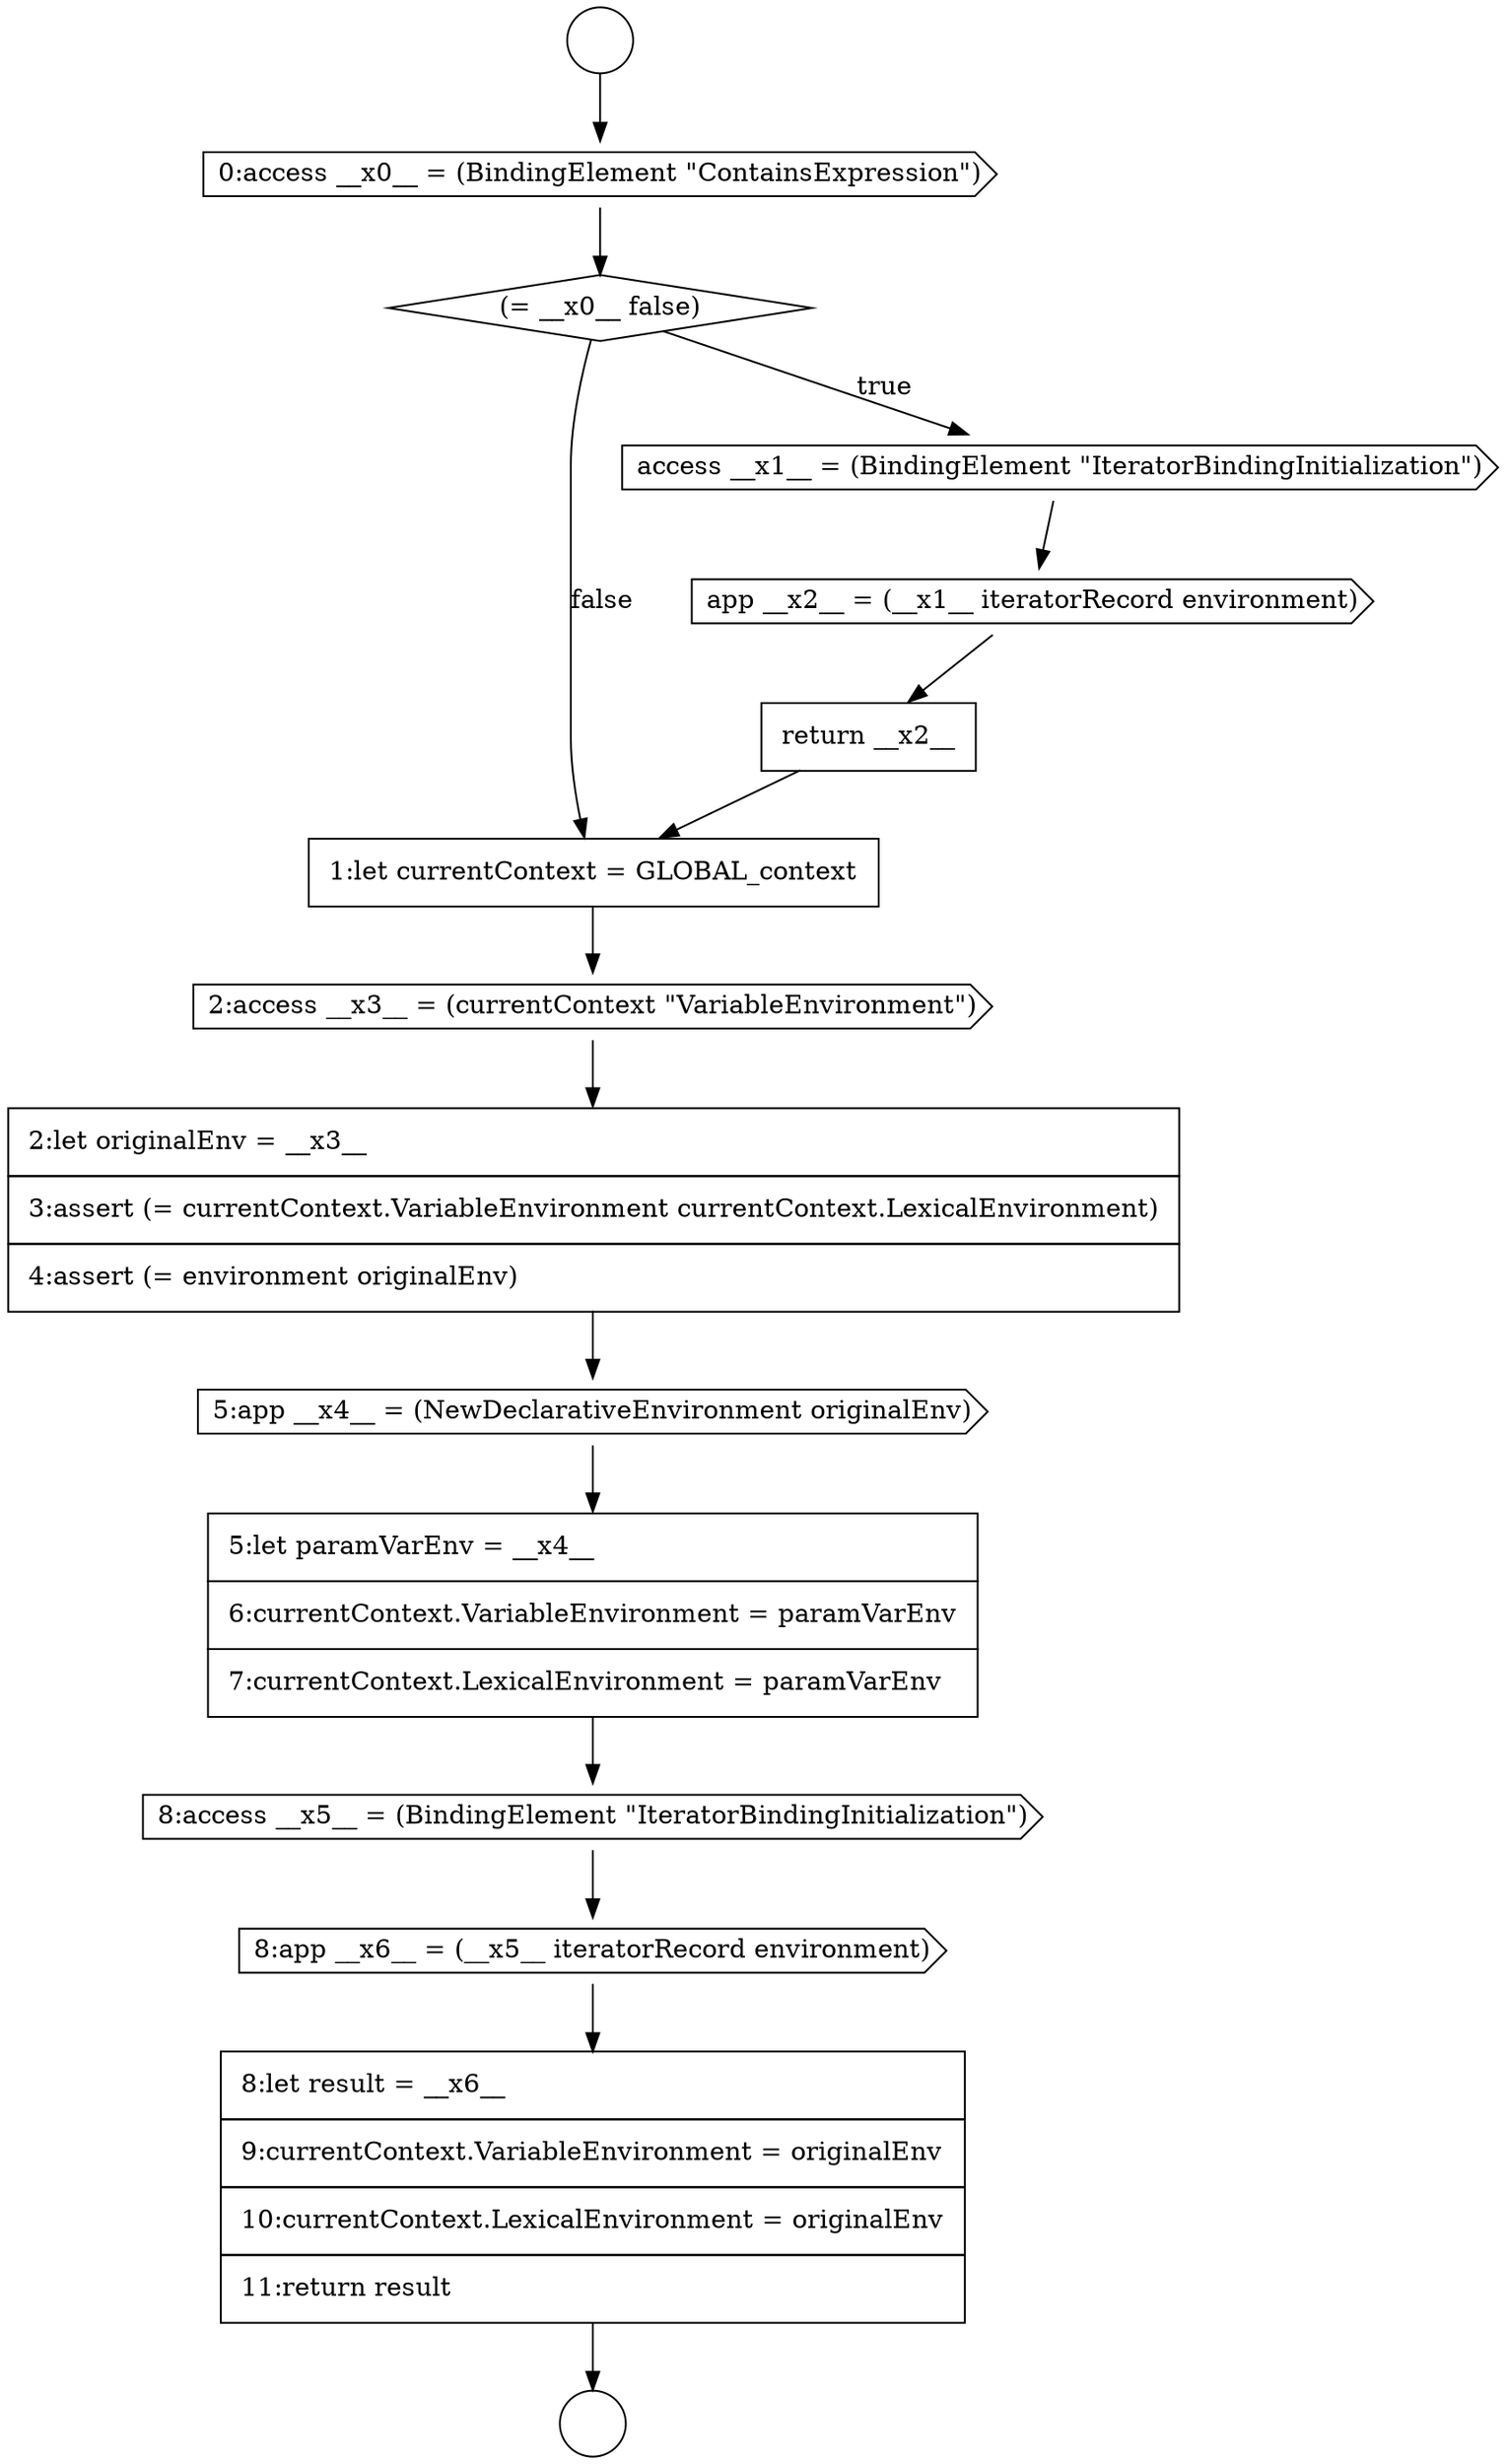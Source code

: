 digraph {
  node7973 [shape=diamond, label=<<font color="black">(= __x0__ false)</font>> color="black" fillcolor="white" style=filled]
  node7980 [shape=cds, label=<<font color="black">5:app __x4__ = (NewDeclarativeEnvironment originalEnv)</font>> color="black" fillcolor="white" style=filled]
  node7984 [shape=none, margin=0, label=<<font color="black">
    <table border="0" cellborder="1" cellspacing="0" cellpadding="10">
      <tr><td align="left">8:let result = __x6__</td></tr>
      <tr><td align="left">9:currentContext.VariableEnvironment = originalEnv</td></tr>
      <tr><td align="left">10:currentContext.LexicalEnvironment = originalEnv</td></tr>
      <tr><td align="left">11:return result</td></tr>
    </table>
  </font>> color="black" fillcolor="white" style=filled]
  node7977 [shape=none, margin=0, label=<<font color="black">
    <table border="0" cellborder="1" cellspacing="0" cellpadding="10">
      <tr><td align="left">1:let currentContext = GLOBAL_context</td></tr>
    </table>
  </font>> color="black" fillcolor="white" style=filled]
  node7972 [shape=cds, label=<<font color="black">0:access __x0__ = (BindingElement &quot;ContainsExpression&quot;)</font>> color="black" fillcolor="white" style=filled]
  node7983 [shape=cds, label=<<font color="black">8:app __x6__ = (__x5__ iteratorRecord environment)</font>> color="black" fillcolor="white" style=filled]
  node7978 [shape=cds, label=<<font color="black">2:access __x3__ = (currentContext &quot;VariableEnvironment&quot;)</font>> color="black" fillcolor="white" style=filled]
  node7971 [shape=circle label=" " color="black" fillcolor="white" style=filled]
  node7974 [shape=cds, label=<<font color="black">access __x1__ = (BindingElement &quot;IteratorBindingInitialization&quot;)</font>> color="black" fillcolor="white" style=filled]
  node7979 [shape=none, margin=0, label=<<font color="black">
    <table border="0" cellborder="1" cellspacing="0" cellpadding="10">
      <tr><td align="left">2:let originalEnv = __x3__</td></tr>
      <tr><td align="left">3:assert (= currentContext.VariableEnvironment currentContext.LexicalEnvironment)</td></tr>
      <tr><td align="left">4:assert (= environment originalEnv)</td></tr>
    </table>
  </font>> color="black" fillcolor="white" style=filled]
  node7970 [shape=circle label=" " color="black" fillcolor="white" style=filled]
  node7981 [shape=none, margin=0, label=<<font color="black">
    <table border="0" cellborder="1" cellspacing="0" cellpadding="10">
      <tr><td align="left">5:let paramVarEnv = __x4__</td></tr>
      <tr><td align="left">6:currentContext.VariableEnvironment = paramVarEnv</td></tr>
      <tr><td align="left">7:currentContext.LexicalEnvironment = paramVarEnv</td></tr>
    </table>
  </font>> color="black" fillcolor="white" style=filled]
  node7976 [shape=none, margin=0, label=<<font color="black">
    <table border="0" cellborder="1" cellspacing="0" cellpadding="10">
      <tr><td align="left">return __x2__</td></tr>
    </table>
  </font>> color="black" fillcolor="white" style=filled]
  node7975 [shape=cds, label=<<font color="black">app __x2__ = (__x1__ iteratorRecord environment)</font>> color="black" fillcolor="white" style=filled]
  node7982 [shape=cds, label=<<font color="black">8:access __x5__ = (BindingElement &quot;IteratorBindingInitialization&quot;)</font>> color="black" fillcolor="white" style=filled]
  node7980 -> node7981 [ color="black"]
  node7970 -> node7972 [ color="black"]
  node7979 -> node7980 [ color="black"]
  node7973 -> node7974 [label=<<font color="black">true</font>> color="black"]
  node7973 -> node7977 [label=<<font color="black">false</font>> color="black"]
  node7983 -> node7984 [ color="black"]
  node7977 -> node7978 [ color="black"]
  node7984 -> node7971 [ color="black"]
  node7972 -> node7973 [ color="black"]
  node7976 -> node7977 [ color="black"]
  node7974 -> node7975 [ color="black"]
  node7975 -> node7976 [ color="black"]
  node7978 -> node7979 [ color="black"]
  node7981 -> node7982 [ color="black"]
  node7982 -> node7983 [ color="black"]
}
